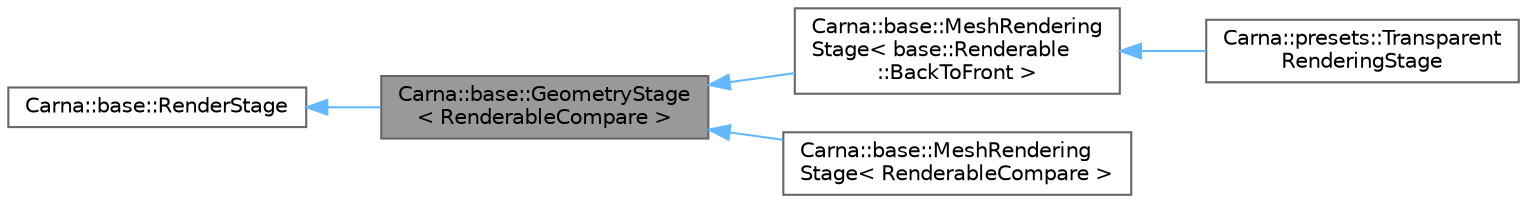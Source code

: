 digraph "Carna::base::GeometryStage&lt; RenderableCompare &gt;"
{
 // LATEX_PDF_SIZE
  bgcolor="transparent";
  edge [fontname=Helvetica,fontsize=10,labelfontname=Helvetica,labelfontsize=10];
  node [fontname=Helvetica,fontsize=10,shape=box,height=0.2,width=0.4];
  rankdir="LR";
  Node1 [id="Node000001",label="Carna::base::GeometryStage\l\< RenderableCompare \>",height=0.2,width=0.4,color="gray40", fillcolor="grey60", style="filled", fontcolor="black",tooltip="Partially implements a rendering stage that uses at least one render queue for rendering geometry fro..."];
  Node2 -> Node1 [id="edge1_Node000001_Node000002",dir="back",color="steelblue1",style="solid",tooltip=" "];
  Node2 [id="Node000002",label="Carna::base::RenderStage",height=0.2,width=0.4,color="gray40", fillcolor="white", style="filled",URL="$classCarna_1_1base_1_1RenderStage.html",tooltip="Base abstract class of each rendering stage. Refer to the documentation of the rendering process."];
  Node1 -> Node3 [id="edge2_Node000001_Node000003",dir="back",color="steelblue1",style="solid",tooltip=" "];
  Node3 [id="Node000003",label="Carna::base::MeshRendering\lStage\< base::Renderable\l::BackToFront \>",height=0.2,width=0.4,color="gray40", fillcolor="white", style="filled",URL="$classCarna_1_1base_1_1MeshRenderingStage.html",tooltip=" "];
  Node3 -> Node4 [id="edge3_Node000003_Node000004",dir="back",color="steelblue1",style="solid",tooltip=" "];
  Node4 [id="Node000004",label="Carna::presets::Transparent\lRenderingStage",height=0.2,width=0.4,color="gray40", fillcolor="white", style="filled",URL="$classCarna_1_1presets_1_1TransparentRenderingStage.html",tooltip="Implements rendering stage that renders transparent meshes."];
  Node1 -> Node5 [id="edge4_Node000001_Node000005",dir="back",color="steelblue1",style="solid",tooltip=" "];
  Node5 [id="Node000005",label="Carna::base::MeshRendering\lStage\< RenderableCompare \>",height=0.2,width=0.4,color="gray40", fillcolor="white", style="filled",URL="$classCarna_1_1base_1_1MeshRenderingStage.html",tooltip="Implements a geometry rendering stage that renders meshes."];
}
